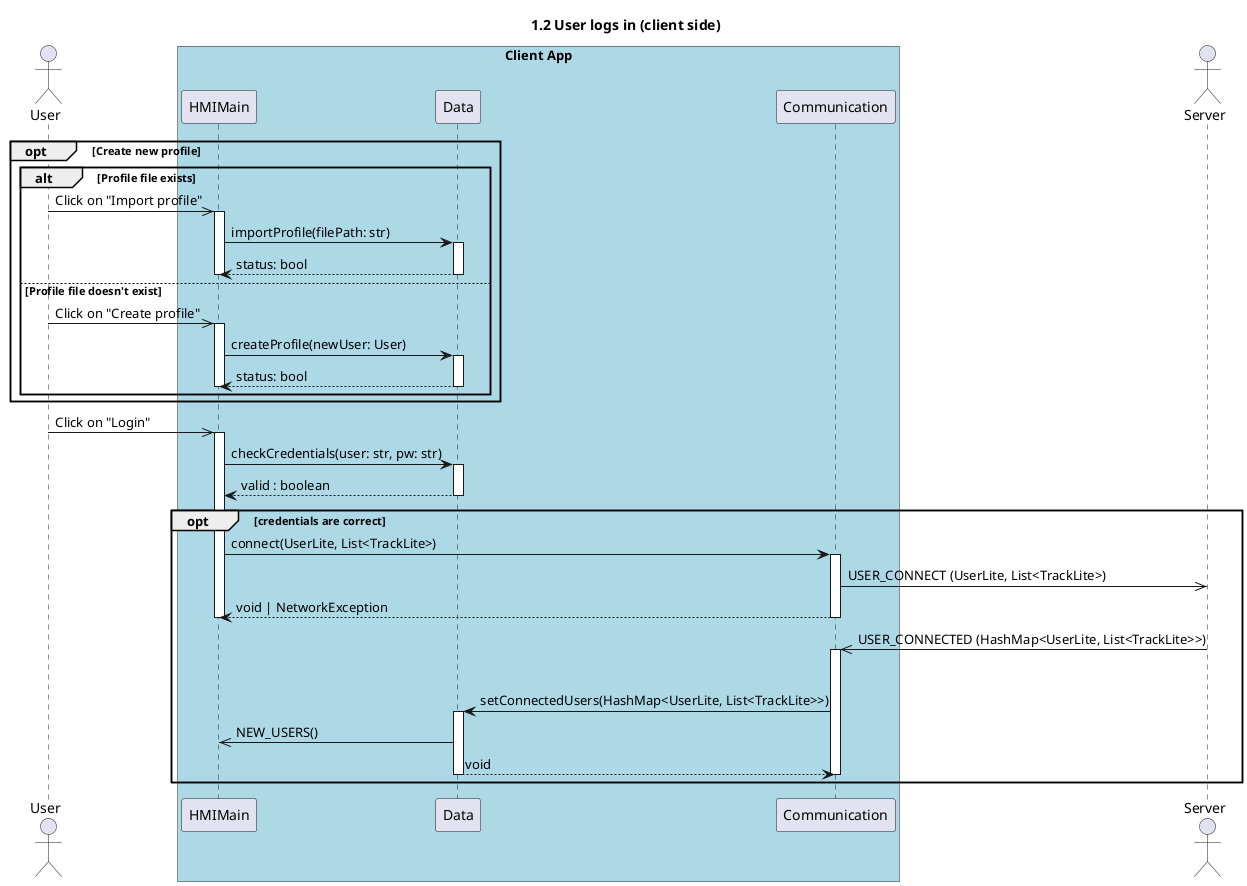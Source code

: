 @startuml 1.2 User logs in (client side)
title 1.2 User logs in (client side)

actor "User" as user
box "Client App" #LightBlue
    participant "HMIMain" as hmi
    participant "Data" as data
    participant "Communication" as com
end box
actor "Server" as server

opt Create new profile 
    alt Profile file exists
        user ->> hmi++: Click on "Import profile"
        hmi -> data++: importProfile(filePath: str)
        return status: bool
        deactivate hmi 
    else Profile file doesn't exist
        user ->> hmi++: Click on "Create profile"
        hmi -> data++: createProfile(newUser: User)
        return status: bool
        deactivate hmi
    end
end



user ->> hmi++: Click on "Login"
hmi -> data++: checkCredentials(user: str, pw: str)
return valid : boolean

opt credentials are correct
    hmi -> com++ : connect(UserLite, List<TrackLite>)
    com->>server: USER_CONNECT (UserLite, List<TrackLite>)
    return void | NetworkException

    deactivate hmi

    server ->> com++: USER_CONNECTED (HashMap<UserLite, List<TrackLite>>)
    deactivate server
    com->data++: setConnectedUsers(HashMap<UserLite, List<TrackLite>>)
    data->>hmi : NEW_USERS()
    return void
    deactivate com
end

@enduml